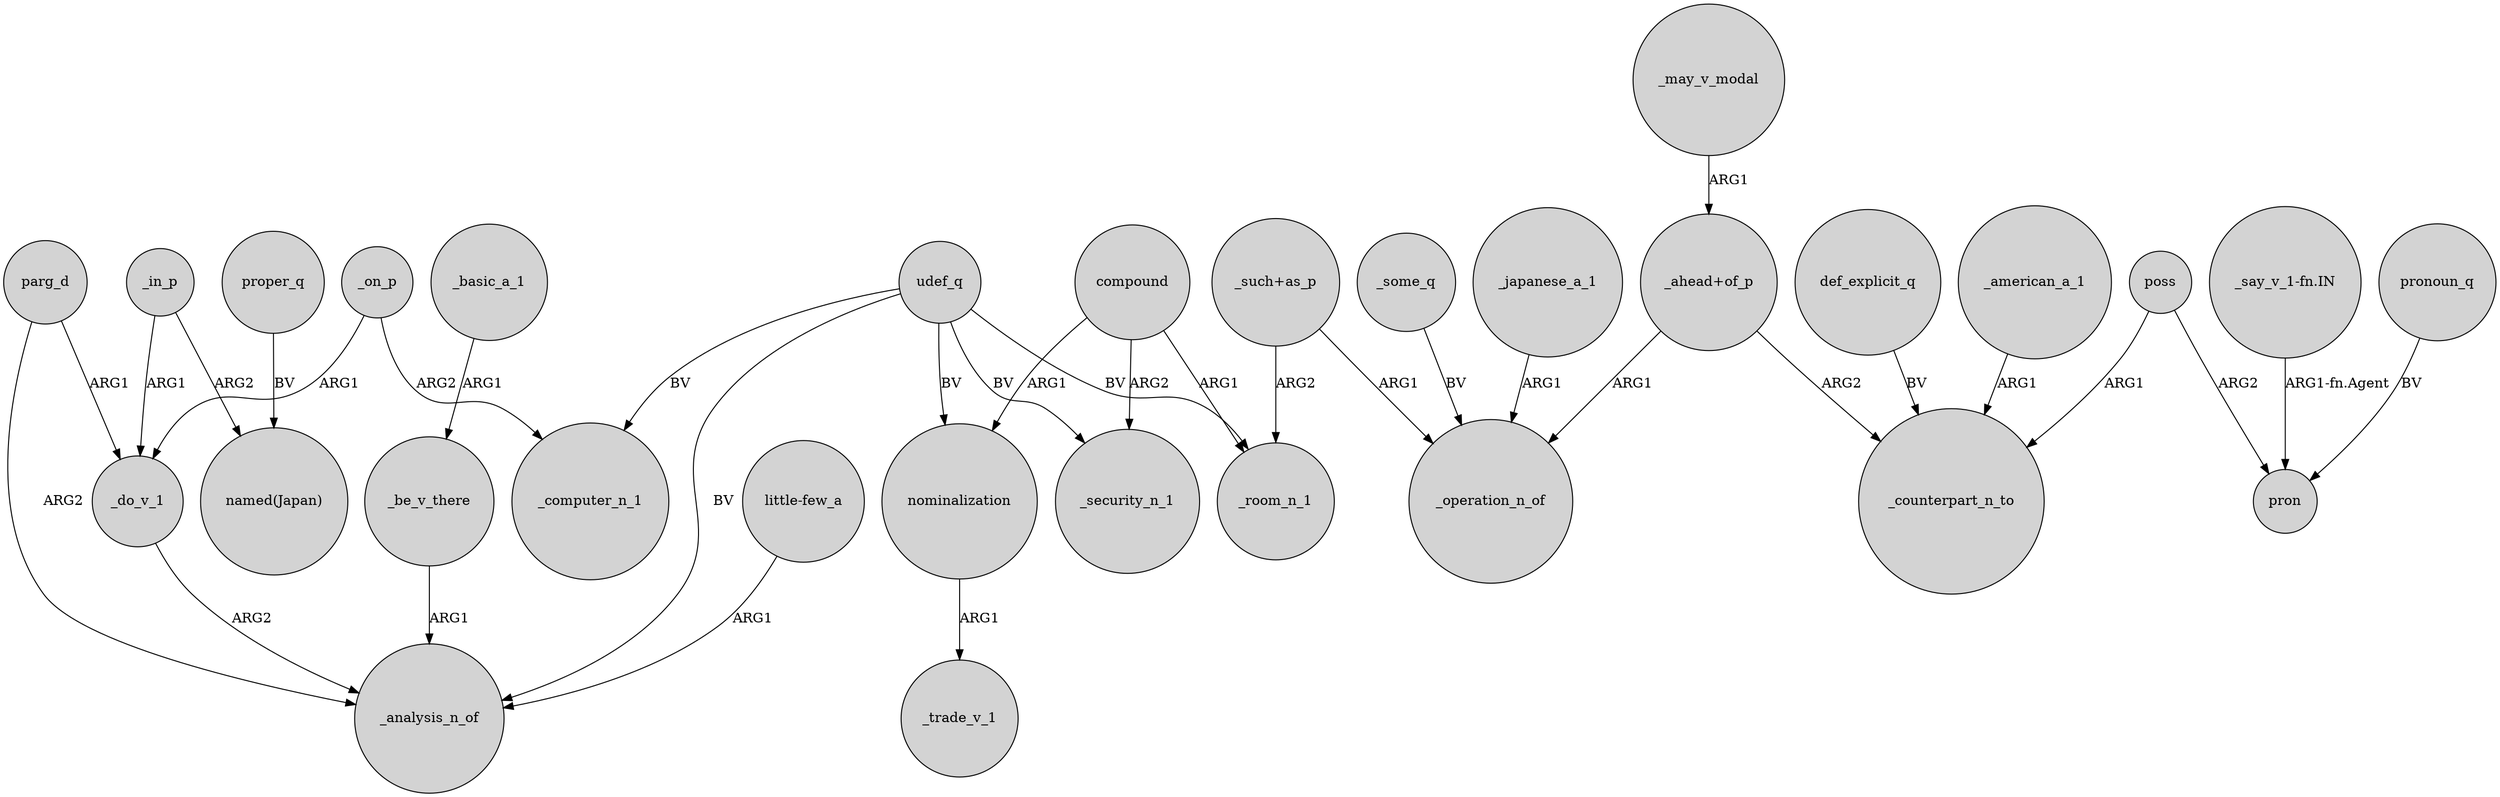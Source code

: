digraph {
	node [shape=circle style=filled]
	parg_d -> _do_v_1 [label=ARG1]
	poss -> pron [label=ARG2]
	_may_v_modal -> "_ahead+of_p" [label=ARG1]
	_american_a_1 -> _counterpart_n_to [label=ARG1]
	udef_q -> _analysis_n_of [label=BV]
	_basic_a_1 -> _be_v_there [label=ARG1]
	_do_v_1 -> _analysis_n_of [label=ARG2]
	compound -> _security_n_1 [label=ARG2]
	_in_p -> _do_v_1 [label=ARG1]
	"_say_v_1-fn.IN" -> pron [label="ARG1-fn.Agent"]
	_japanese_a_1 -> _operation_n_of [label=ARG1]
	nominalization -> _trade_v_1 [label=ARG1]
	proper_q -> "named(Japan)" [label=BV]
	udef_q -> _computer_n_1 [label=BV]
	_be_v_there -> _analysis_n_of [label=ARG1]
	"_ahead+of_p" -> _counterpart_n_to [label=ARG2]
	"little-few_a" -> _analysis_n_of [label=ARG1]
	pronoun_q -> pron [label=BV]
	_on_p -> _computer_n_1 [label=ARG2]
	_some_q -> _operation_n_of [label=BV]
	_on_p -> _do_v_1 [label=ARG1]
	udef_q -> _room_n_1 [label=BV]
	udef_q -> nominalization [label=BV]
	compound -> _room_n_1 [label=ARG1]
	def_explicit_q -> _counterpart_n_to [label=BV]
	parg_d -> _analysis_n_of [label=ARG2]
	"_such+as_p" -> _room_n_1 [label=ARG2]
	"_such+as_p" -> _operation_n_of [label=ARG1]
	compound -> nominalization [label=ARG1]
	"_ahead+of_p" -> _operation_n_of [label=ARG1]
	_in_p -> "named(Japan)" [label=ARG2]
	poss -> _counterpart_n_to [label=ARG1]
	udef_q -> _security_n_1 [label=BV]
}
